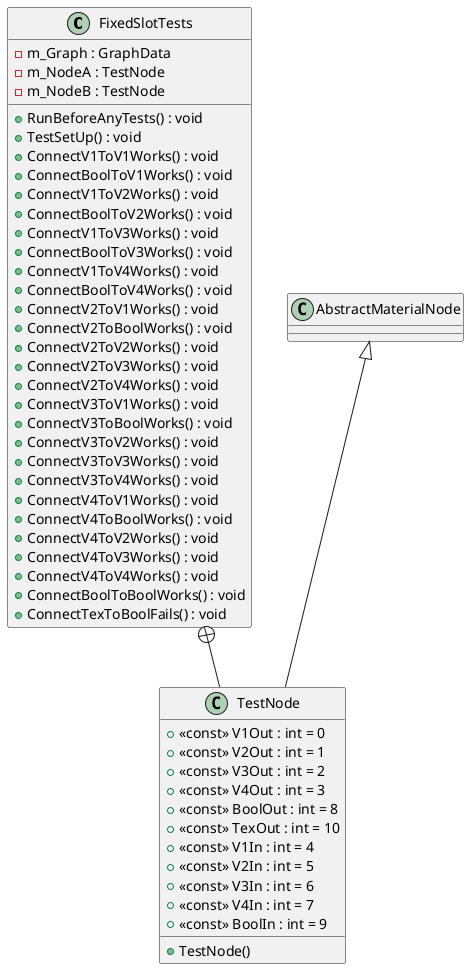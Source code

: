 @startuml
class FixedSlotTests {
    - m_Graph : GraphData
    - m_NodeA : TestNode
    - m_NodeB : TestNode
    + RunBeforeAnyTests() : void
    + TestSetUp() : void
    + ConnectV1ToV1Works() : void
    + ConnectBoolToV1Works() : void
    + ConnectV1ToV2Works() : void
    + ConnectBoolToV2Works() : void
    + ConnectV1ToV3Works() : void
    + ConnectBoolToV3Works() : void
    + ConnectV1ToV4Works() : void
    + ConnectBoolToV4Works() : void
    + ConnectV2ToV1Works() : void
    + ConnectV2ToBoolWorks() : void
    + ConnectV2ToV2Works() : void
    + ConnectV2ToV3Works() : void
    + ConnectV2ToV4Works() : void
    + ConnectV3ToV1Works() : void
    + ConnectV3ToBoolWorks() : void
    + ConnectV3ToV2Works() : void
    + ConnectV3ToV3Works() : void
    + ConnectV3ToV4Works() : void
    + ConnectV4ToV1Works() : void
    + ConnectV4ToBoolWorks() : void
    + ConnectV4ToV2Works() : void
    + ConnectV4ToV3Works() : void
    + ConnectV4ToV4Works() : void
    + ConnectBoolToBoolWorks() : void
    + ConnectTexToBoolFails() : void
}
class TestNode {
    + <<const>> V1Out : int = 0
    + <<const>> V2Out : int = 1
    + <<const>> V3Out : int = 2
    + <<const>> V4Out : int = 3
    + <<const>> BoolOut : int = 8
    + <<const>> TexOut : int = 10
    + <<const>> V1In : int = 4
    + <<const>> V2In : int = 5
    + <<const>> V3In : int = 6
    + <<const>> V4In : int = 7
    + <<const>> BoolIn : int = 9
    + TestNode()
}
FixedSlotTests +-- TestNode
AbstractMaterialNode <|-- TestNode
@enduml
